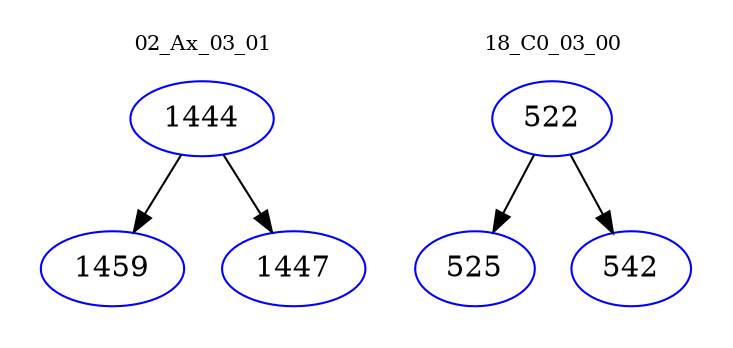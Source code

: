 digraph{
subgraph cluster_0 {
color = white
label = "02_Ax_03_01";
fontsize=10;
T0_1444 [label="1444", color="blue"]
T0_1444 -> T0_1459 [color="black"]
T0_1459 [label="1459", color="blue"]
T0_1444 -> T0_1447 [color="black"]
T0_1447 [label="1447", color="blue"]
}
subgraph cluster_1 {
color = white
label = "18_C0_03_00";
fontsize=10;
T1_522 [label="522", color="blue"]
T1_522 -> T1_525 [color="black"]
T1_525 [label="525", color="blue"]
T1_522 -> T1_542 [color="black"]
T1_542 [label="542", color="blue"]
}
}
